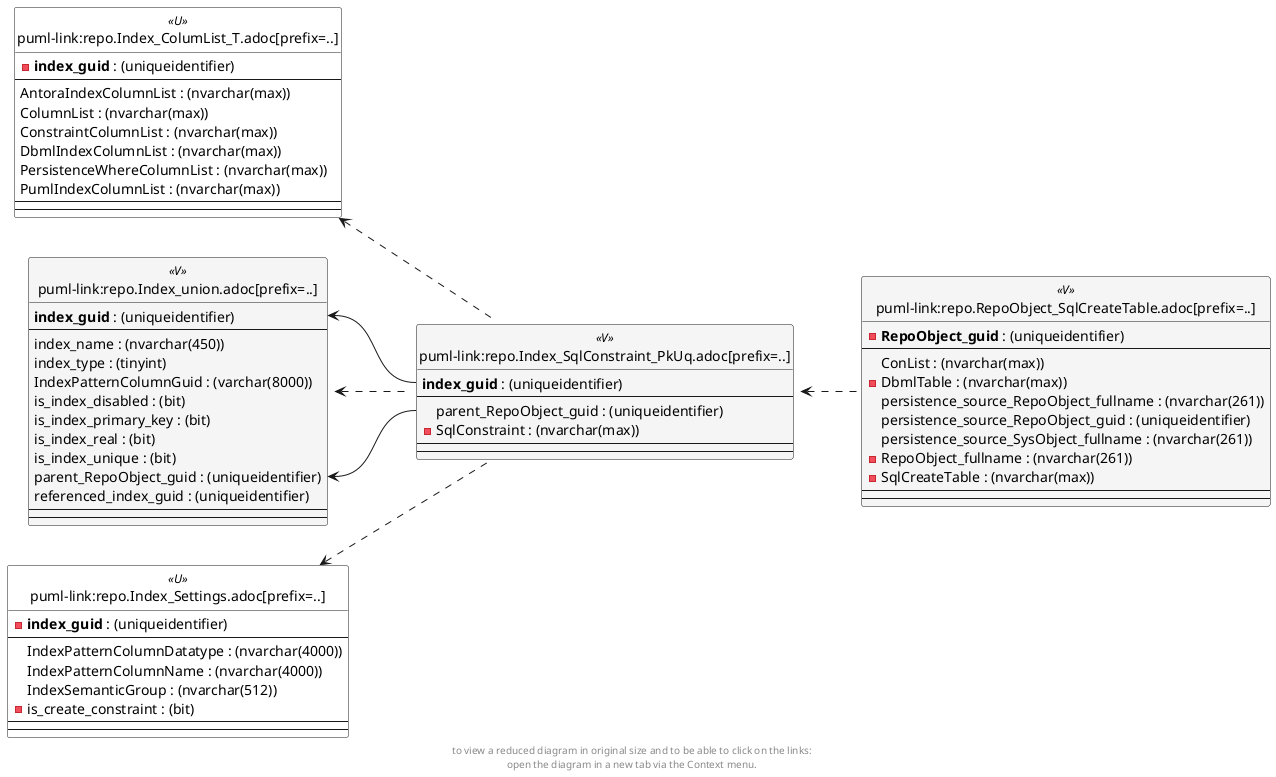 @startuml
left to right direction
'top to bottom direction
hide circle
'avoide "." issues:
set namespaceSeparator none


skinparam class {
  BackgroundColor White
  BackgroundColor<<FN>> Yellow
  BackgroundColor<<FS>> Yellow
  BackgroundColor<<FT>> LightGray
  BackgroundColor<<IF>> Yellow
  BackgroundColor<<IS>> Yellow
  BackgroundColor<<P>> Aqua
  BackgroundColor<<PC>> Aqua
  BackgroundColor<<SN>> Yellow
  BackgroundColor<<SO>> SlateBlue
  BackgroundColor<<TF>> LightGray
  BackgroundColor<<TR>> Tomato
  BackgroundColor<<U>> White
  BackgroundColor<<V>> WhiteSmoke
  BackgroundColor<<X>> Aqua
}


entity "puml-link:repo.Index_ColumList_T.adoc[prefix=..]" as repo.Index_ColumList_T << U >> {
  - **index_guid** : (uniqueidentifier)
  --
  AntoraIndexColumnList : (nvarchar(max))
  ColumnList : (nvarchar(max))
  ConstraintColumnList : (nvarchar(max))
  DbmlIndexColumnList : (nvarchar(max))
  PersistenceWhereColumnList : (nvarchar(max))
  PumlIndexColumnList : (nvarchar(max))
  --
  --
}

entity "puml-link:repo.Index_Settings.adoc[prefix=..]" as repo.Index_Settings << U >> {
  - **index_guid** : (uniqueidentifier)
  --
  IndexPatternColumnDatatype : (nvarchar(4000))
  IndexPatternColumnName : (nvarchar(4000))
  IndexSemanticGroup : (nvarchar(512))
  - is_create_constraint : (bit)
  --
  --
}

entity "puml-link:repo.Index_SqlConstraint_PkUq.adoc[prefix=..]" as repo.Index_SqlConstraint_PkUq << V >> {
  **index_guid** : (uniqueidentifier)
  --
  parent_RepoObject_guid : (uniqueidentifier)
  - SqlConstraint : (nvarchar(max))
  --
  --
}

entity "puml-link:repo.Index_union.adoc[prefix=..]" as repo.Index_union << V >> {
  **index_guid** : (uniqueidentifier)
  --
  index_name : (nvarchar(450))
  index_type : (tinyint)
  IndexPatternColumnGuid : (varchar(8000))
  is_index_disabled : (bit)
  is_index_primary_key : (bit)
  is_index_real : (bit)
  is_index_unique : (bit)
  parent_RepoObject_guid : (uniqueidentifier)
  referenced_index_guid : (uniqueidentifier)
  --
  --
}

entity "puml-link:repo.RepoObject_SqlCreateTable.adoc[prefix=..]" as repo.RepoObject_SqlCreateTable << V >> {
  - **RepoObject_guid** : (uniqueidentifier)
  --
  ConList : (nvarchar(max))
  - DbmlTable : (nvarchar(max))
  persistence_source_RepoObject_fullname : (nvarchar(261))
  persistence_source_RepoObject_guid : (uniqueidentifier)
  persistence_source_SysObject_fullname : (nvarchar(261))
  - RepoObject_fullname : (nvarchar(261))
  - SqlCreateTable : (nvarchar(max))
  --
  --
}

repo.Index_ColumList_T <.. repo.Index_SqlConstraint_PkUq
repo.Index_Settings <.. repo.Index_SqlConstraint_PkUq
repo.Index_SqlConstraint_PkUq <.. repo.RepoObject_SqlCreateTable
repo.Index_union <.. repo.Index_SqlConstraint_PkUq
repo.Index_union::index_guid <-- repo.Index_SqlConstraint_PkUq::index_guid
repo.Index_union::parent_RepoObject_guid <-- repo.Index_SqlConstraint_PkUq::parent_RepoObject_guid
footer
to view a reduced diagram in original size and to be able to click on the links:
open the diagram in a new tab via the Context menu.
end footer

@enduml

